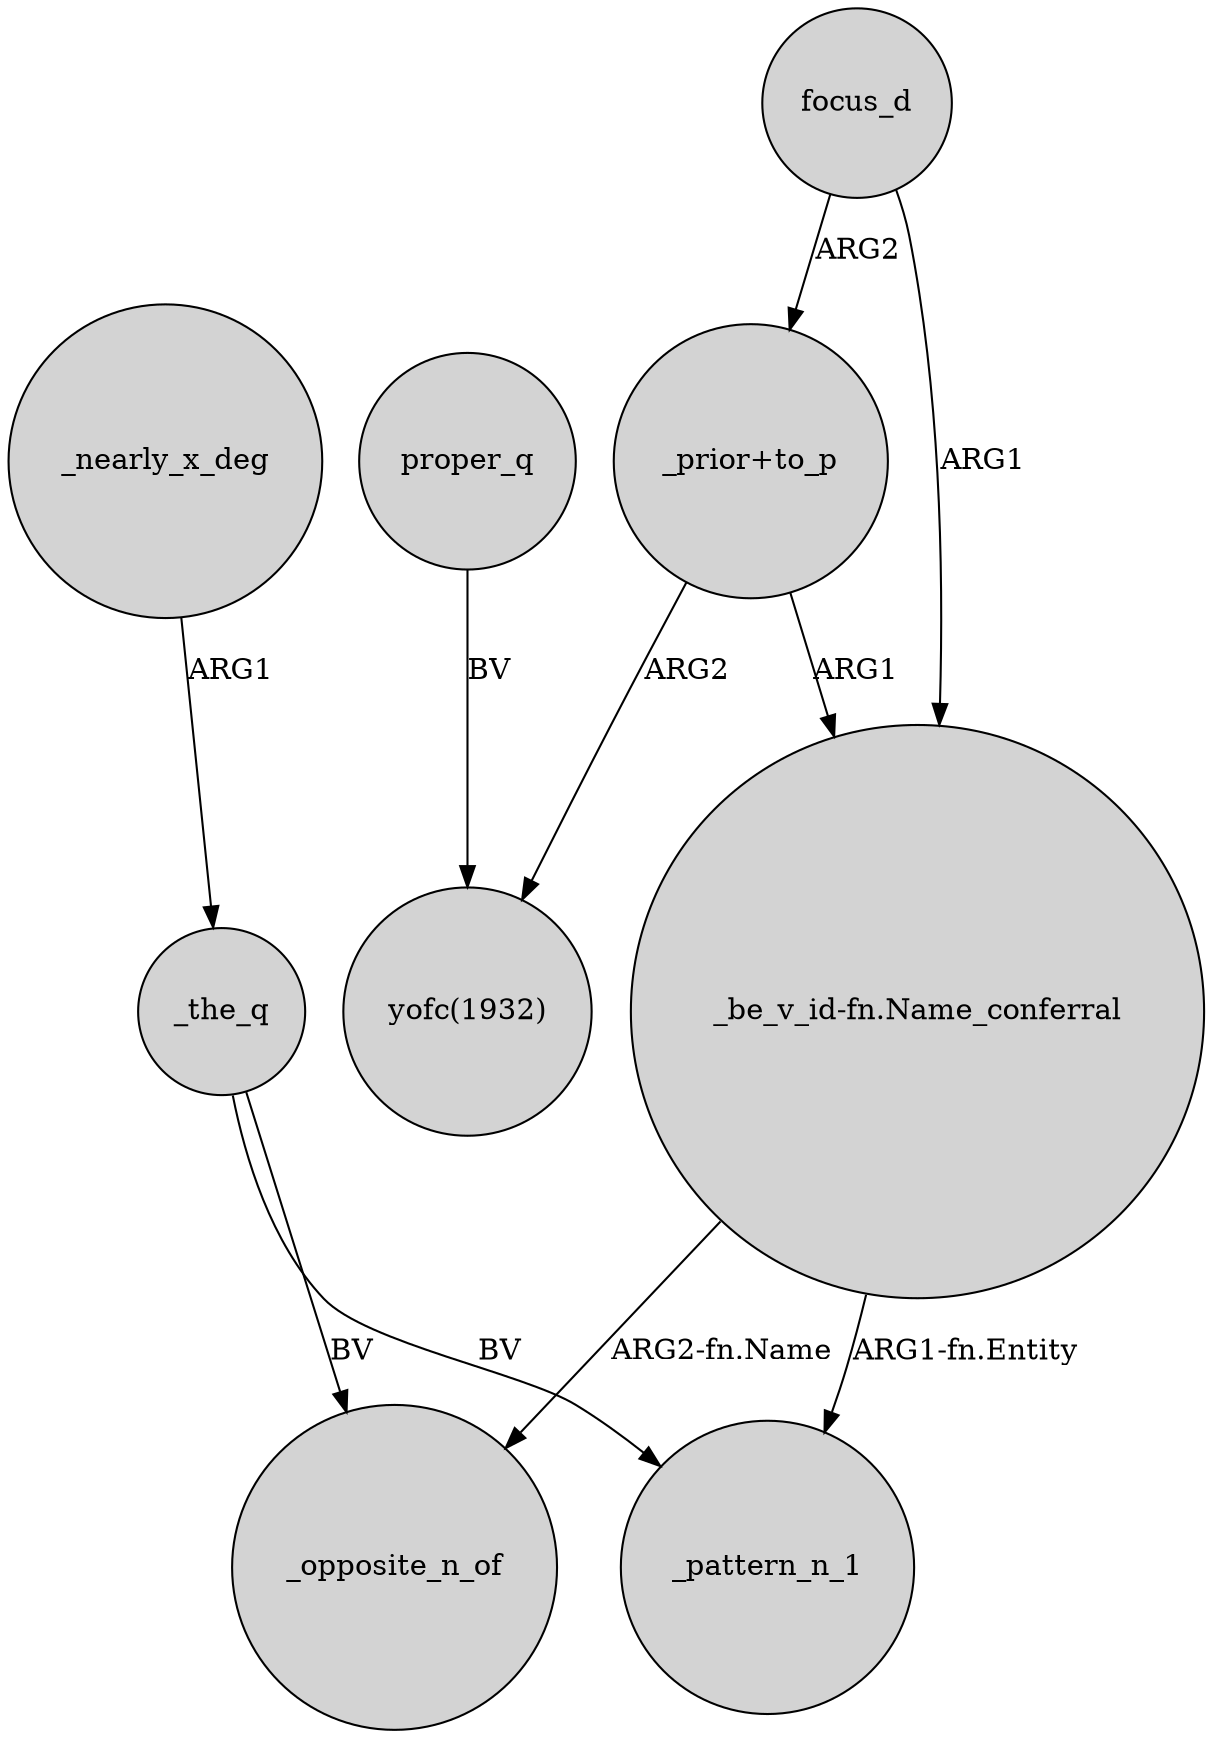 digraph {
	node [shape=circle style=filled]
	_the_q -> _opposite_n_of [label=BV]
	"_be_v_id-fn.Name_conferral" -> _opposite_n_of [label="ARG2-fn.Name"]
	"_prior+to_p" -> "yofc(1932)" [label=ARG2]
	_the_q -> _pattern_n_1 [label=BV]
	"_prior+to_p" -> "_be_v_id-fn.Name_conferral" [label=ARG1]
	_nearly_x_deg -> _the_q [label=ARG1]
	"_be_v_id-fn.Name_conferral" -> _pattern_n_1 [label="ARG1-fn.Entity"]
	focus_d -> "_prior+to_p" [label=ARG2]
	focus_d -> "_be_v_id-fn.Name_conferral" [label=ARG1]
	proper_q -> "yofc(1932)" [label=BV]
}
